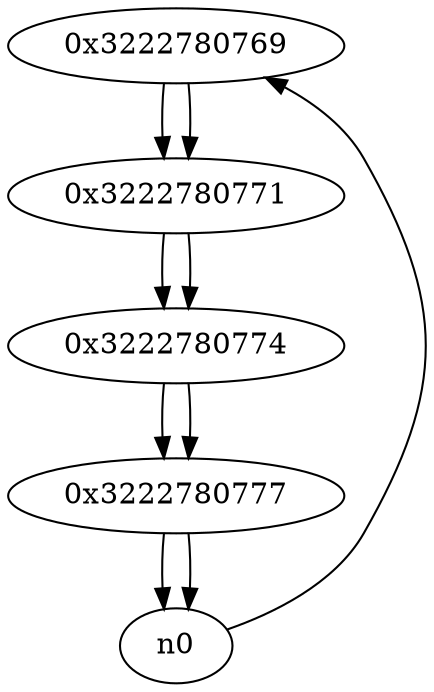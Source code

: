 digraph G{
/* nodes */
  n1 [label="0x3222780769"]
  n2 [label="0x3222780771"]
  n3 [label="0x3222780774"]
  n4 [label="0x3222780777"]
/* edges */
n1 -> n2;
n0 -> n1;
n2 -> n3;
n1 -> n2;
n3 -> n4;
n2 -> n3;
n4 -> n0;
n4 -> n0;
n3 -> n4;
}

